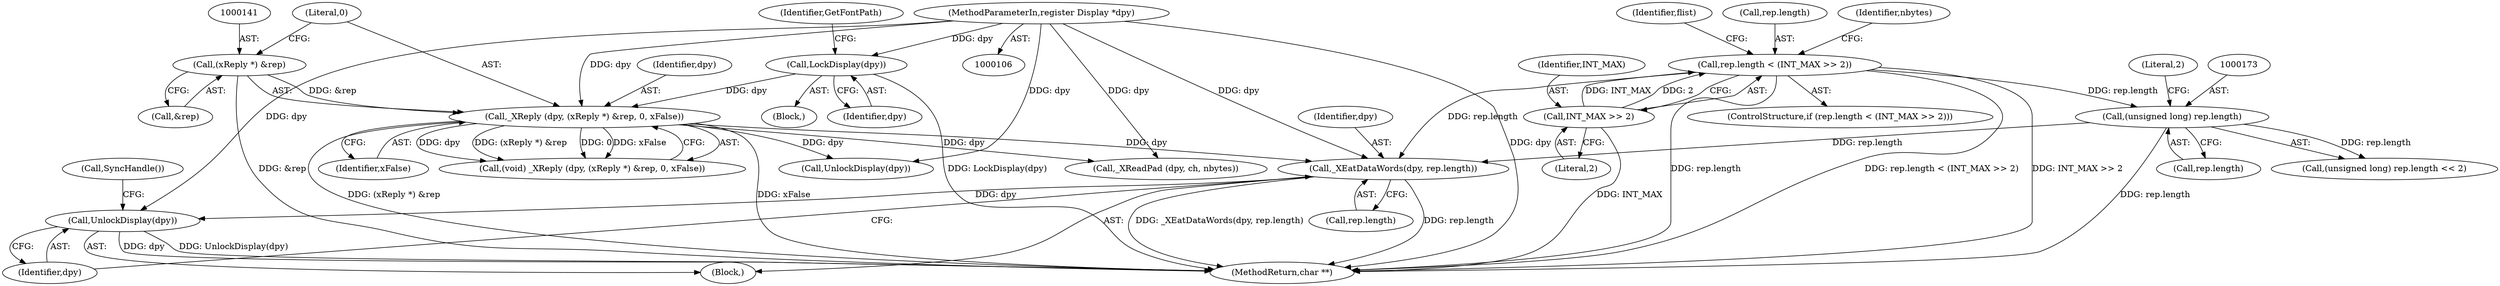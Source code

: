 digraph "0_libx11_b469da1430cdcee06e31c6251b83aede072a1ff0_0@pointer" {
"1000195" [label="(Call,_XEatDataWords(dpy, rep.length))"];
"1000138" [label="(Call,_XReply (dpy, (xReply *) &rep, 0, xFalse))"];
"1000131" [label="(Call,LockDisplay(dpy))"];
"1000107" [label="(MethodParameterIn,register Display *dpy)"];
"1000140" [label="(Call,(xReply *) &rep)"];
"1000161" [label="(Call,rep.length < (INT_MAX >> 2))"];
"1000165" [label="(Call,INT_MAX >> 2)"];
"1000172" [label="(Call,(unsigned long) rep.length)"];
"1000200" [label="(Call,UnlockDisplay(dpy))"];
"1000160" [label="(ControlStructure,if (rep.length < (INT_MAX >> 2)))"];
"1000138" [label="(Call,_XReply (dpy, (xReply *) &rep, 0, xFalse))"];
"1000195" [label="(Call,_XEatDataWords(dpy, rep.length))"];
"1000187" [label="(Identifier,flist)"];
"1000107" [label="(MethodParameterIn,register Display *dpy)"];
"1000172" [label="(Call,(unsigned long) rep.length)"];
"1000145" [label="(Identifier,xFalse)"];
"1000201" [label="(Identifier,dpy)"];
"1000132" [label="(Identifier,dpy)"];
"1000177" [label="(Literal,2)"];
"1000140" [label="(Call,(xReply *) &rep)"];
"1000196" [label="(Identifier,dpy)"];
"1000162" [label="(Call,rep.length)"];
"1000171" [label="(Call,(unsigned long) rep.length << 2)"];
"1000202" [label="(Call,SyncHandle())"];
"1000131" [label="(Call,LockDisplay(dpy))"];
"1000161" [label="(Call,rep.length < (INT_MAX >> 2))"];
"1000200" [label="(Call,UnlockDisplay(dpy))"];
"1000174" [label="(Call,rep.length)"];
"1000136" [label="(Call,(void) _XReply (dpy, (xReply *) &rep, 0, xFalse))"];
"1000273" [label="(Call,UnlockDisplay(dpy))"];
"1000197" [label="(Call,rep.length)"];
"1000144" [label="(Literal,0)"];
"1000142" [label="(Call,&rep)"];
"1000139" [label="(Identifier,dpy)"];
"1000109" [label="(Block,)"];
"1000166" [label="(Identifier,INT_MAX)"];
"1000167" [label="(Literal,2)"];
"1000165" [label="(Call,INT_MAX >> 2)"];
"1000170" [label="(Identifier,nbytes)"];
"1000190" [label="(Block,)"];
"1000207" [label="(Call,_XReadPad (dpy, ch, nbytes))"];
"1000278" [label="(MethodReturn,char **)"];
"1000134" [label="(Identifier,GetFontPath)"];
"1000195" -> "1000190"  [label="AST: "];
"1000195" -> "1000197"  [label="CFG: "];
"1000196" -> "1000195"  [label="AST: "];
"1000197" -> "1000195"  [label="AST: "];
"1000201" -> "1000195"  [label="CFG: "];
"1000195" -> "1000278"  [label="DDG: _XEatDataWords(dpy, rep.length)"];
"1000195" -> "1000278"  [label="DDG: rep.length"];
"1000138" -> "1000195"  [label="DDG: dpy"];
"1000107" -> "1000195"  [label="DDG: dpy"];
"1000161" -> "1000195"  [label="DDG: rep.length"];
"1000172" -> "1000195"  [label="DDG: rep.length"];
"1000195" -> "1000200"  [label="DDG: dpy"];
"1000138" -> "1000136"  [label="AST: "];
"1000138" -> "1000145"  [label="CFG: "];
"1000139" -> "1000138"  [label="AST: "];
"1000140" -> "1000138"  [label="AST: "];
"1000144" -> "1000138"  [label="AST: "];
"1000145" -> "1000138"  [label="AST: "];
"1000136" -> "1000138"  [label="CFG: "];
"1000138" -> "1000278"  [label="DDG: (xReply *) &rep"];
"1000138" -> "1000278"  [label="DDG: xFalse"];
"1000138" -> "1000136"  [label="DDG: dpy"];
"1000138" -> "1000136"  [label="DDG: (xReply *) &rep"];
"1000138" -> "1000136"  [label="DDG: 0"];
"1000138" -> "1000136"  [label="DDG: xFalse"];
"1000131" -> "1000138"  [label="DDG: dpy"];
"1000107" -> "1000138"  [label="DDG: dpy"];
"1000140" -> "1000138"  [label="DDG: &rep"];
"1000138" -> "1000207"  [label="DDG: dpy"];
"1000138" -> "1000273"  [label="DDG: dpy"];
"1000131" -> "1000109"  [label="AST: "];
"1000131" -> "1000132"  [label="CFG: "];
"1000132" -> "1000131"  [label="AST: "];
"1000134" -> "1000131"  [label="CFG: "];
"1000131" -> "1000278"  [label="DDG: LockDisplay(dpy)"];
"1000107" -> "1000131"  [label="DDG: dpy"];
"1000107" -> "1000106"  [label="AST: "];
"1000107" -> "1000278"  [label="DDG: dpy"];
"1000107" -> "1000200"  [label="DDG: dpy"];
"1000107" -> "1000207"  [label="DDG: dpy"];
"1000107" -> "1000273"  [label="DDG: dpy"];
"1000140" -> "1000142"  [label="CFG: "];
"1000141" -> "1000140"  [label="AST: "];
"1000142" -> "1000140"  [label="AST: "];
"1000144" -> "1000140"  [label="CFG: "];
"1000140" -> "1000278"  [label="DDG: &rep"];
"1000161" -> "1000160"  [label="AST: "];
"1000161" -> "1000165"  [label="CFG: "];
"1000162" -> "1000161"  [label="AST: "];
"1000165" -> "1000161"  [label="AST: "];
"1000170" -> "1000161"  [label="CFG: "];
"1000187" -> "1000161"  [label="CFG: "];
"1000161" -> "1000278"  [label="DDG: rep.length"];
"1000161" -> "1000278"  [label="DDG: rep.length < (INT_MAX >> 2)"];
"1000161" -> "1000278"  [label="DDG: INT_MAX >> 2"];
"1000165" -> "1000161"  [label="DDG: INT_MAX"];
"1000165" -> "1000161"  [label="DDG: 2"];
"1000161" -> "1000172"  [label="DDG: rep.length"];
"1000165" -> "1000167"  [label="CFG: "];
"1000166" -> "1000165"  [label="AST: "];
"1000167" -> "1000165"  [label="AST: "];
"1000165" -> "1000278"  [label="DDG: INT_MAX"];
"1000172" -> "1000171"  [label="AST: "];
"1000172" -> "1000174"  [label="CFG: "];
"1000173" -> "1000172"  [label="AST: "];
"1000174" -> "1000172"  [label="AST: "];
"1000177" -> "1000172"  [label="CFG: "];
"1000172" -> "1000278"  [label="DDG: rep.length"];
"1000172" -> "1000171"  [label="DDG: rep.length"];
"1000200" -> "1000190"  [label="AST: "];
"1000200" -> "1000201"  [label="CFG: "];
"1000201" -> "1000200"  [label="AST: "];
"1000202" -> "1000200"  [label="CFG: "];
"1000200" -> "1000278"  [label="DDG: dpy"];
"1000200" -> "1000278"  [label="DDG: UnlockDisplay(dpy)"];
}
